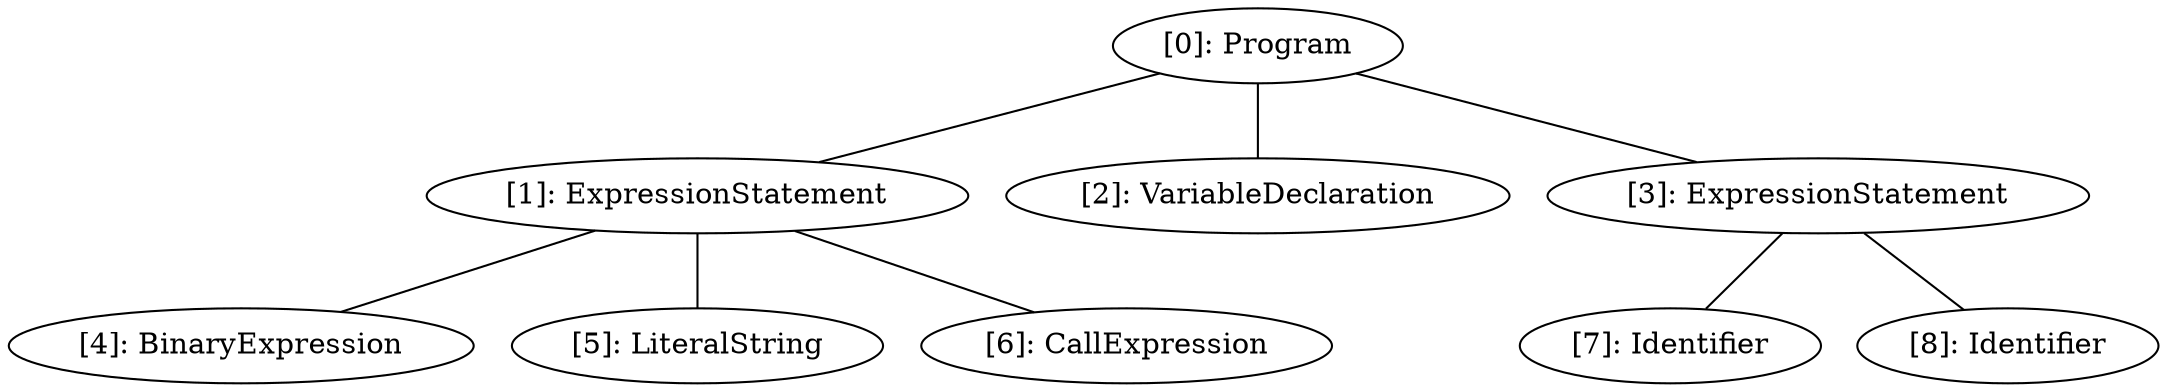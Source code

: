 // Result
graph {
	0 [label="[0]: Program"]
	1 [label="[1]: ExpressionStatement"]
	2 [label="[2]: VariableDeclaration"]
	3 [label="[3]: ExpressionStatement"]
	4 [label="[4]: BinaryExpression"]
	5 [label="[5]: LiteralString"]
	6 [label="[6]: CallExpression"]
	7 [label="[7]: Identifier"]
	8 [label="[8]: Identifier"]
	0 -- 1
	0 -- 2
	0 -- 3
	1 -- 4
	1 -- 5
	1 -- 6
	3 -- 7
	3 -- 8
}
